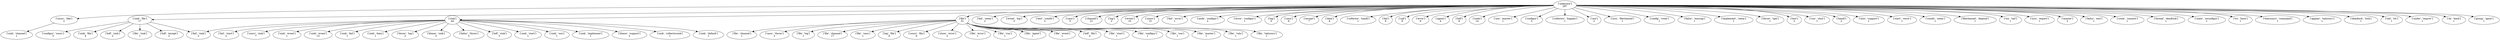 strict digraph  {
	"['unknown']
287" -> "['sourc', 'like']
2";
	"['unknown']
287" -> "['sink', 'file']
17";
	"['unknown']
287" -> "['file']
51";
	"['unknown']
287" -> "['sink']
44";
	"['unknown']
287" -> "['fail', 'seem']
2";
	"['unknown']
287" -> "['event', 'log']
3";
	"['unknown']
287" -> "['test', 'condit']
3";
	"['unknown']
287" -> "['caus']
3";
	"['unknown']
287" -> "['channel']
21";
	"['unknown']
287" -> "['log']
3";
	"['unknown']
287" -> "['event']
10";
	"['unknown']
287" -> "['sourc']
15";
	"['unknown']
287" -> "['fail', 'error']
1";
	"['unknown']
287" -> "['node', 'configur']
2";
	"['unknown']
287" -> "['error', 'configur']
1";
	"['unknown']
287" -> "['log']
5";
	"['unknown']
287" -> "['caus']
6";
	"['unknown']
287" -> "['except']
7";
	"['unknown']
287" -> "['data']
6";
	"['unknown']
287" -> "['collector', 'handl']
1";
	"['unknown']
287" -> "['fail']
6";
	"['unknown']
287" -> "['call']
8";
	"['unknown']
287" -> "['error']
9";
	"['unknown']
287" -> "['agent']
4";
	"['unknown']
287" -> "['hdf']
6";
	"['unknown']
287" -> "['node']
14";
	"['unknown']
287" -> "['use', 'master']
1";
	"['unknown']
287" -> "['configur']
3";
	"['unknown']
287" -> "['collector', 'happen']
1";
	"['unknown']
287" -> "['use']
2";
	"['unknown']
287" -> "['issu', 'filechannel']
1";
	"['unknown']
287" -> "['config', 'creat']
1";
	"['unknown']
287" -> "['failur', 'messag']
1";
	"['unknown']
287" -> "['implement', 'seem']
1";
	"['unknown']
287" -> "['throw', 'npe']
1";
	"['unknown']
287" -> "['test']
2";
	"['unknown']
287" -> "['run', 'shut']
1";
	"['unknown']
287" -> "['handl']
2";
	"['unknown']
287" -> "['into', 'support']
1";
	"['unknown']
287" -> "['start', 'recov']
1";
	"['unknown']
287" -> "['condit', 'seem']
1";
	"['unknown']
287" -> "['filechannel', 'depend']
1";
	"['unknown']
287" -> "['wa', 'tail']
1";
	"['unknown']
287" -> "['issu', 'expect']
1";
	"['unknown']
287" -> "['master']
2";
	"['unknown']
287" -> "['failur', 'exit']
1";
	"['unknown']
287" -> "['creat', 'connect']
1";
	"['unknown']
287" -> "['thread', 'deadlock']
1";
	"['unknown']
287" -> "['state', 'reconfigur']
1";
	"['unknown']
287" -> "['tri', 'base']
1";
	"['unknown']
287" -> "['execsourc', 'command']
1";
	"['unknown']
287" -> "['appear', 'tailsourc']
1";
	"['unknown']
287" -> "['deadlock', 'lock']
1";
	"['unknown']
287" -> "['tail', 'lot']
1";
	"['unknown']
287" -> "['under', 'improv']
1";
	"['unknown']
287" -> "['zk', 'back']
1";
	"['unknown']
287" -> "['group', 'ignor']
1";
	"['sourc', 'like']
2" -> "['sink', 'channel']
1";
	"['sink', 'file']
17" -> "['configur', 'sourc']
3";
	"['sink', 'file']
17" -> "['sink', 'file']
4";
	"['sink', 'file']
17" -> "['hdf', 'sink']
2";
	"['sink', 'file']
17" -> "['file', 'sink']
1";
	"['sink', 'file']
17" -> "['hdf', 'except']
2";
	"['sink', 'file']
17" -> "['fail', 'sink']
2";
	"['file']
51" -> "['file', 'channel']
1";
	"['file']
51" -> "['caus', 'throw']
2";
	"['file']
51" -> "['file', 'log']
1";
	"['file']
51" -> "['file', 'channel']
17";
	"['file']
51" -> "['file', 'caus']
1";
	"['file']
51" -> "['log', 'file']
6";
	"['file']
51" -> "['sourc', 'file']
6";
	"['file']
51" -> "['close', 'error']
2";
	"['file']
51" -> "['file', 'error']
1";
	"['file']
51" -> "['file', 'run']
1";
	"['file']
51" -> "['file', 'agent']
1";
	"['file']
51" -> "['file', 'event']
1";
	"['file']
51" -> "['hdf', 'file']
4";
	"['file']
51" -> "['file', 'start']
1";
	"['file']
51" -> "['file', 'configur']
1";
	"['file']
51" -> "['file', 'use']
1";
	"['file']
51" -> "['file', 'master']
1";
	"['file']
51" -> "['file', 'valu']
1";
	"['file']
51" -> "['file', 'tailsourc']
1";
	"['sink']
44" -> "['fail', 'sink']
2";
	"['sink']
44" -> "['fail', 'start']
2";
	"['sink']
44" -> "['sourc', 'sink']
7";
	"['sink']
44" -> "['sink', 'event']
1";
	"['sink']
44" -> "['sink', 'event']
13";
	"['sink']
44" -> "['sink', 'fail']
1";
	"['sink']
44" -> "['sink', 'data']
1";
	"['sink']
44" -> "['throw', 'log']
2";
	"['sink']
44" -> "['hbase', 'sink']
2";
	"['sink']
44" -> "['failur', 'throw']
2";
	"['sink']
44" -> "['hdf', 'sink']
3";
	"['sink']
44" -> "['sink', 'start']
1";
	"['sink']
44" -> "['sink', 'use']
1";
	"['sink']
44" -> "['sink', 'implement']
1";
	"['sink']
44" -> "['hbase', 'support']
2";
	"['sink']
44" -> "['sink', 'collectorsink']
1";
	"['sink']
44" -> "['sink', 'default']
1";
}
